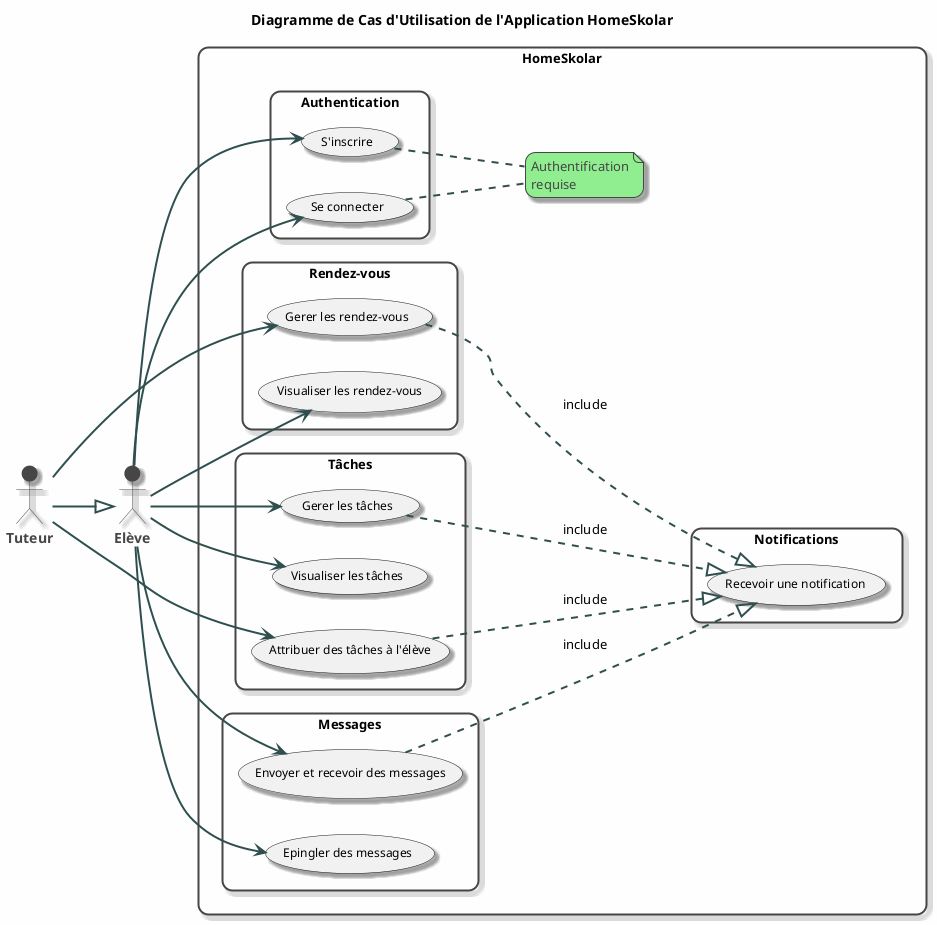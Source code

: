 @startuml

' ========== CONFIGURATION DU STYLE ==========
!theme toy
left to right direction
' Configuration générale
skinparam backgroundColor #FEFEFE
skinparam roundCorner 20
skinparam shadowing true
skinparam handwritten false

' Style des acteurs
skinparam actor {
    FontName Arial
    FontSize 14
    FontStyle bold
}

' Style des cas d'utilisation
skinparam usecase {
    FontSize 12
    FontStyle plain
    ArrowColor #2F4F4F
    ArrowThickness 2
}

' Style des rectangles
skinparam rectangle {
    FontSize 13
    FontStyle bold
    BorderThickness 2
}

' Style des flèches
skinparam arrow {
    Thickness 2
}

title Diagramme de Cas d'Utilisation de l'Application HomeSkolar

' ========== DÉFINITION DES ACTEURS ==========
actor "Elève"
actor "Tuteur"

' ========== DÉFINITION DES CAS D'UTILISATION ==========

rectangle "HomeSkolar" {

    rectangle "Authentication" {
        usecase "S'inscrire" as SignIn
        usecase "Se connecter" as LogIn
    }

    rectangle "Rendez-vous" {
        usecase "Gerer les rendez-vous" as Gestion
        usecase "Visualiser les rendez-vous" as Acceder
    }

    rectangle "Tâches" {
        usecase "Gerer les tâches" as GestionTask
        usecase "Visualiser les tâches" as VisionTask
        usecase "Attribuer des tâches à l'élève" as ST
    }

    rectangle "Messages" {
        usecase "Envoyer et recevoir des messages" as SIR
        usecase "Epingler des messages" as Plan
    }

    rectangle "Notifications" {
        usecase "Recevoir une notification" as Notif
    }

    ' Notes explicatives
    note "Authentification\nrequise" as N1
    SignIn .. N1
    LogIn .. N1

}

' ========== RELATIONS ==========
' Relations entre acteurs
Tuteur --|> Elève

' Relations Elève
Elève --> SignIn
Elève --> LogIn
Elève --> Acceder
Elève --> GestionTask
Elève --> VisionTask
Elève --> SIR
Elève --> Plan

' Relations Tuteur
Tuteur --> Gestion
Tuteur --> ST

' Relations vers Notifications
ST ..-|> Notif : include
GestionTask ..-|> Notif : include
Gestion ..-|> Notif : include
SIR ..-|> Notif : include

@enduml